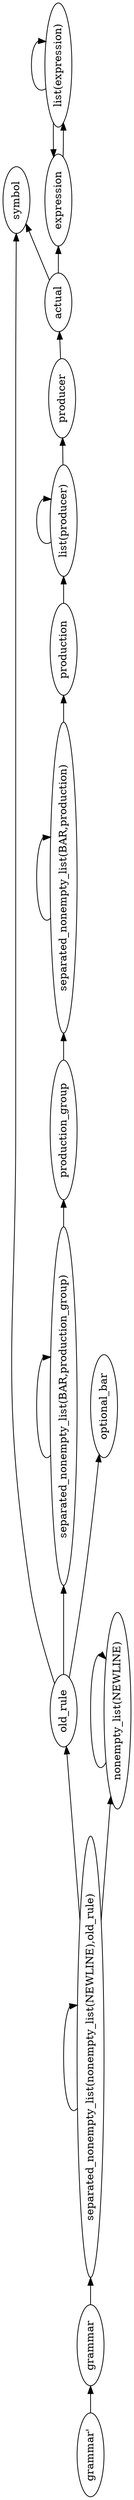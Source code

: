 digraph G {
orientation = landscape;
rankdir = LR;
ratio = compress;
nt0 [ label="grammar'" ] ;
nt1 [ label="symbol" ] ;
nt2 [ label="separated_nonempty_list(nonempty_list(NEWLINE),old_rule)" ] ;
nt3 [ label="separated_nonempty_list(BAR,production_group)" ] ;
nt4 [ label="separated_nonempty_list(BAR,production)" ] ;
nt5 [ label="production_group" ] ;
nt6 [ label="production" ] ;
nt7 [ label="producer" ] ;
nt8 [ label="optional_bar" ] ;
nt9 [ label="old_rule" ] ;
nt10 [ label="nonempty_list(NEWLINE)" ] ;
nt11 [ label="list(producer)" ] ;
nt12 [ label="list(expression)" ] ;
nt13 [ label="grammar" ] ;
nt14 [ label="expression" ] ;
nt15 [ label="actual" ] ;
nt0 -> nt13 [ label="" ] ;
nt2 -> nt2 [ label="" ] ;
nt2 -> nt9 [ label="" ] ;
nt2 -> nt10 [ label="" ] ;
nt3 -> nt3 [ label="" ] ;
nt3 -> nt5 [ label="" ] ;
nt4 -> nt4 [ label="" ] ;
nt4 -> nt6 [ label="" ] ;
nt5 -> nt4 [ label="" ] ;
nt6 -> nt11 [ label="" ] ;
nt7 -> nt15 [ label="" ] ;
nt9 -> nt1 [ label="" ] ;
nt9 -> nt3 [ label="" ] ;
nt9 -> nt8 [ label="" ] ;
nt10 -> nt10 [ label="" ] ;
nt11 -> nt7 [ label="" ] ;
nt11 -> nt11 [ label="" ] ;
nt12 -> nt12 [ label="" ] ;
nt12 -> nt14 [ label="" ] ;
nt13 -> nt2 [ label="" ] ;
nt14 -> nt12 [ label="" ] ;
nt15 -> nt1 [ label="" ] ;
nt15 -> nt14 [ label="" ] ;

}
